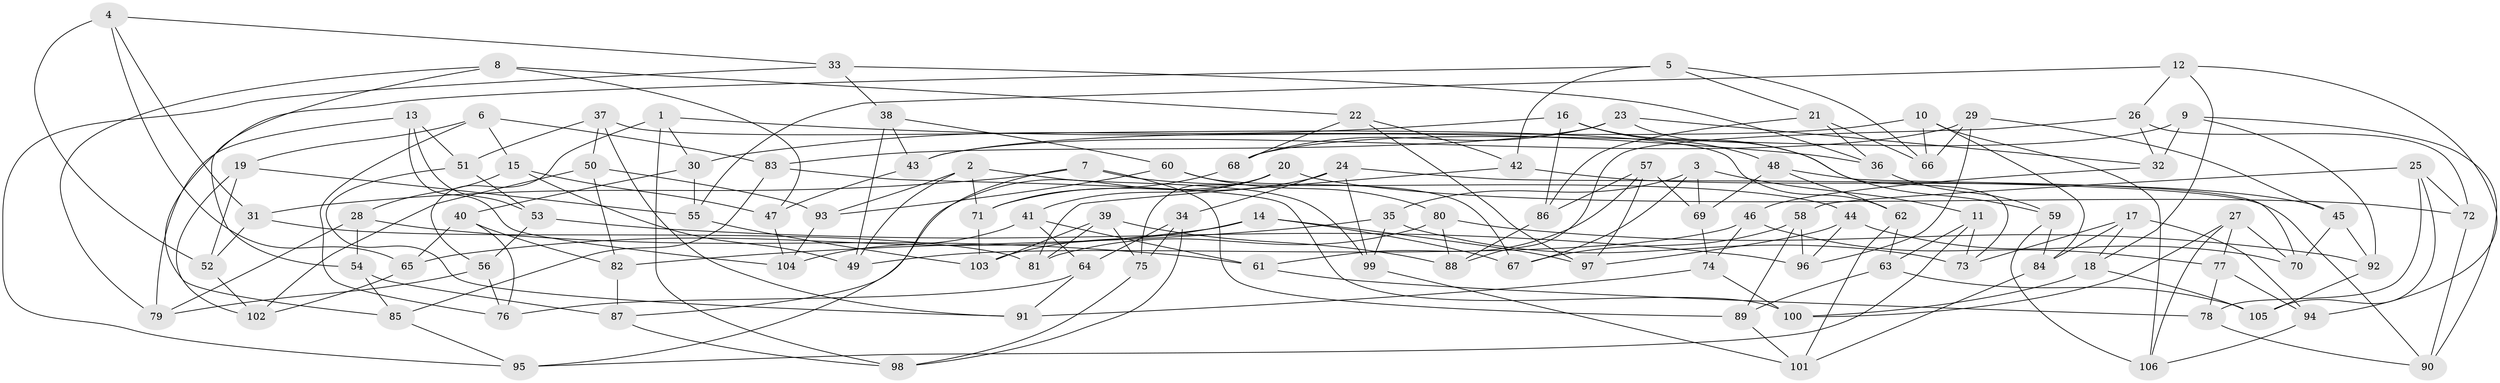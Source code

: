 // Generated by graph-tools (version 1.1) at 2025/26/03/09/25 03:26:52]
// undirected, 106 vertices, 212 edges
graph export_dot {
graph [start="1"]
  node [color=gray90,style=filled];
  1;
  2;
  3;
  4;
  5;
  6;
  7;
  8;
  9;
  10;
  11;
  12;
  13;
  14;
  15;
  16;
  17;
  18;
  19;
  20;
  21;
  22;
  23;
  24;
  25;
  26;
  27;
  28;
  29;
  30;
  31;
  32;
  33;
  34;
  35;
  36;
  37;
  38;
  39;
  40;
  41;
  42;
  43;
  44;
  45;
  46;
  47;
  48;
  49;
  50;
  51;
  52;
  53;
  54;
  55;
  56;
  57;
  58;
  59;
  60;
  61;
  62;
  63;
  64;
  65;
  66;
  67;
  68;
  69;
  70;
  71;
  72;
  73;
  74;
  75;
  76;
  77;
  78;
  79;
  80;
  81;
  82;
  83;
  84;
  85;
  86;
  87;
  88;
  89;
  90;
  91;
  92;
  93;
  94;
  95;
  96;
  97;
  98;
  99;
  100;
  101;
  102;
  103;
  104;
  105;
  106;
  1 -- 98;
  1 -- 56;
  1 -- 36;
  1 -- 30;
  2 -- 49;
  2 -- 93;
  2 -- 71;
  2 -- 99;
  3 -- 35;
  3 -- 69;
  3 -- 67;
  3 -- 11;
  4 -- 65;
  4 -- 33;
  4 -- 52;
  4 -- 31;
  5 -- 66;
  5 -- 21;
  5 -- 85;
  5 -- 42;
  6 -- 83;
  6 -- 15;
  6 -- 76;
  6 -- 19;
  7 -- 44;
  7 -- 95;
  7 -- 31;
  7 -- 89;
  8 -- 47;
  8 -- 22;
  8 -- 54;
  8 -- 79;
  9 -- 92;
  9 -- 32;
  9 -- 90;
  9 -- 68;
  10 -- 84;
  10 -- 43;
  10 -- 66;
  10 -- 106;
  11 -- 63;
  11 -- 73;
  11 -- 95;
  12 -- 18;
  12 -- 55;
  12 -- 94;
  12 -- 26;
  13 -- 53;
  13 -- 79;
  13 -- 51;
  13 -- 104;
  14 -- 67;
  14 -- 97;
  14 -- 103;
  14 -- 65;
  15 -- 28;
  15 -- 49;
  15 -- 47;
  16 -- 86;
  16 -- 48;
  16 -- 30;
  16 -- 59;
  17 -- 94;
  17 -- 18;
  17 -- 73;
  17 -- 84;
  18 -- 105;
  18 -- 100;
  19 -- 52;
  19 -- 102;
  19 -- 55;
  20 -- 75;
  20 -- 41;
  20 -- 72;
  20 -- 87;
  21 -- 86;
  21 -- 36;
  21 -- 66;
  22 -- 68;
  22 -- 42;
  22 -- 97;
  23 -- 68;
  23 -- 32;
  23 -- 83;
  23 -- 73;
  24 -- 71;
  24 -- 34;
  24 -- 99;
  24 -- 90;
  25 -- 72;
  25 -- 105;
  25 -- 58;
  25 -- 78;
  26 -- 72;
  26 -- 88;
  26 -- 32;
  27 -- 106;
  27 -- 70;
  27 -- 77;
  27 -- 100;
  28 -- 54;
  28 -- 79;
  28 -- 61;
  29 -- 96;
  29 -- 45;
  29 -- 66;
  29 -- 43;
  30 -- 40;
  30 -- 55;
  31 -- 81;
  31 -- 52;
  32 -- 46;
  33 -- 38;
  33 -- 95;
  33 -- 36;
  34 -- 98;
  34 -- 75;
  34 -- 64;
  35 -- 99;
  35 -- 82;
  35 -- 73;
  36 -- 59;
  37 -- 51;
  37 -- 62;
  37 -- 91;
  37 -- 50;
  38 -- 43;
  38 -- 60;
  38 -- 49;
  39 -- 88;
  39 -- 103;
  39 -- 75;
  39 -- 81;
  40 -- 65;
  40 -- 82;
  40 -- 76;
  41 -- 104;
  41 -- 61;
  41 -- 64;
  42 -- 81;
  42 -- 45;
  43 -- 47;
  44 -- 97;
  44 -- 70;
  44 -- 96;
  45 -- 70;
  45 -- 92;
  46 -- 74;
  46 -- 49;
  46 -- 77;
  47 -- 104;
  48 -- 62;
  48 -- 69;
  48 -- 70;
  50 -- 93;
  50 -- 102;
  50 -- 82;
  51 -- 53;
  51 -- 91;
  52 -- 102;
  53 -- 96;
  53 -- 56;
  54 -- 87;
  54 -- 85;
  55 -- 103;
  56 -- 76;
  56 -- 79;
  57 -- 86;
  57 -- 61;
  57 -- 97;
  57 -- 69;
  58 -- 96;
  58 -- 67;
  58 -- 89;
  59 -- 106;
  59 -- 84;
  60 -- 93;
  60 -- 67;
  60 -- 80;
  61 -- 78;
  62 -- 63;
  62 -- 101;
  63 -- 105;
  63 -- 89;
  64 -- 91;
  64 -- 76;
  65 -- 102;
  68 -- 71;
  69 -- 74;
  71 -- 103;
  72 -- 90;
  74 -- 100;
  74 -- 91;
  75 -- 98;
  77 -- 78;
  77 -- 94;
  78 -- 90;
  80 -- 92;
  80 -- 88;
  80 -- 81;
  82 -- 87;
  83 -- 100;
  83 -- 85;
  84 -- 101;
  85 -- 95;
  86 -- 88;
  87 -- 98;
  89 -- 101;
  92 -- 105;
  93 -- 104;
  94 -- 106;
  99 -- 101;
}
